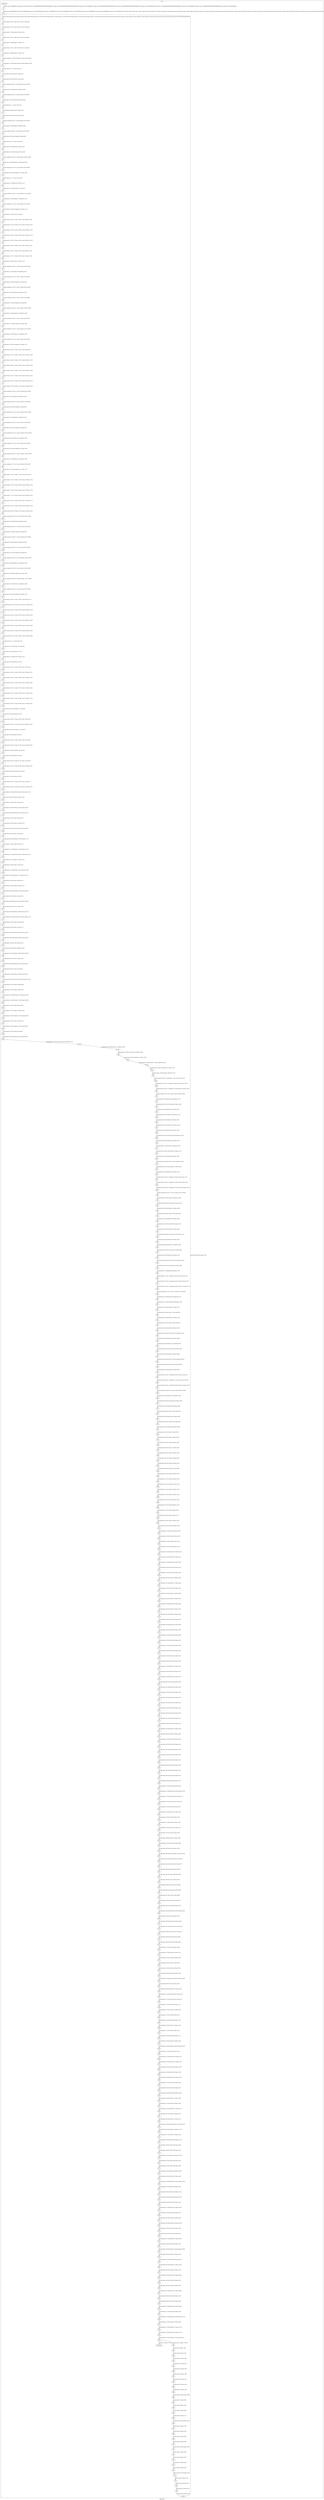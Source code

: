 digraph G {
label="Btor2XCFA";
subgraph cluster_0 {
label="main";
main_init[];
l1[];
l3[];
l4[];
l5[];
l6[];
l7[];
l8[];
l9[];
l10[];
l11[];
l12[];
l13[];
l14[];
l15[];
l16[];
l17[];
l18[];
l19[];
l20[];
l21[];
l22[];
l23[];
l24[];
l25[];
l26[];
l27[];
l28[];
l29[];
l30[];
l31[];
l32[];
l33[];
l34[];
l35[];
l36[];
l37[];
l38[];
l39[];
l40[];
l41[];
l42[];
l43[];
l44[];
l45[];
l46[];
l47[];
l48[];
l49[];
l50[];
l51[];
l52[];
l53[];
l54[];
l55[];
l56[];
l57[];
l58[];
l59[];
l60[];
l61[];
l62[];
l63[];
l64[];
l65[];
l66[];
l67[];
l68[];
l69[];
l70[];
l71[];
l72[];
l73[];
l74[];
l75[];
l76[];
l77[];
l78[];
l79[];
l80[];
l81[];
l82[];
l83[];
l84[];
l85[];
l86[];
l87[];
l88[];
l89[];
l90[];
l91[];
l92[];
l93[];
l94[];
l95[];
l96[];
l97[];
l98[];
l99[];
l100[];
l101[];
l102[];
l103[];
l104[];
l105[];
l106[];
l107[];
l108[];
l109[];
l110[];
l111[];
l112[];
l113[];
l114[];
l115[];
l116[];
l117[];
l118[];
l119[];
l120[];
l121[];
l122[];
l123[];
l124[];
l125[];
l126[];
l127[];
l128[];
l129[];
l130[];
l131[];
l132[];
l133[];
l134[];
l135[];
l136[];
l137[];
l138[];
l139[];
l140[];
l141[];
l142[];
l143[];
l144[];
l145[];
l146[];
l147[];
l148[];
l149[];
l150[];
l151[];
l152[];
l153[];
l154[];
l155[];
l156[];
l157[];
l158[];
l159[];
l160[];
l161[];
l162[];
l163[];
l164[];
l165[];
l166[];
l167[];
l168[];
l169[];
l170[];
l171[];
l172[];
l173[];
l174[];
l175[];
l176[];
l177[];
l178[];
l179[];
l180[];
l181[];
l182[];
l183[];
l184[];
l185[];
l186[];
l187[];
l188[];
l189[];
l190[];
l191[];
l192[];
l193[];
l194[];
l195[];
l196[];
l197[];
l198[];
l199[];
l200[];
l201[];
l202[];
l203[];
l204[];
l205[];
l206[];
l207[];
l208[];
l209[];
l210[];
l211[];
l212[];
l213[];
l214[];
l215[];
l216[];
l217[];
l218[];
l219[];
l220[];
l221[];
l222[];
l223[];
l224[];
l225[];
l226[];
l227[];
l228[];
l229[];
l230[];
l231[];
l232[];
l233[];
l234[];
l235[];
l236[];
l237[];
l238[];
l239[];
l240[];
l241[];
l242[];
l243[];
l244[];
l245[];
l246[];
l247[];
l248[];
l249[];
l250[];
l251[];
l252[];
l253[];
l254[];
l255[];
l256[];
l257[];
l258[];
l259[];
l260[];
l261[];
l262[];
l263[];
l264[];
l265[];
l266[];
l267[];
l268[];
l269[];
l270[];
l271[];
l272[];
l273[];
l274[];
l275[];
l276[];
l277[];
l278[];
l279[];
l280[];
l281[];
l282[];
l283[];
l284[];
l285[];
l286[];
l287[];
l288[];
l289[];
l290[];
l291[];
l292[];
l293[];
l294[];
l295[];
l296[];
l297[];
l298[];
l299[];
l300[];
l301[];
l302[];
l303[];
l304[];
l305[];
l306[];
l307[];
l308[];
l309[];
l310[];
l311[];
l312[];
l313[];
l314[];
l315[];
l316[];
l317[];
l318[];
l319[];
l320[];
l321[];
l322[];
l323[];
l324[];
l325[];
l326[];
l327[];
l328[];
l329[];
l330[];
l331[];
l332[];
l333[];
l334[];
l335[];
l336[];
l337[];
l338[];
l339[];
l340[];
l341[];
l342[];
l343[];
l344[];
l345[];
l346[];
l347[];
l348[];
l349[];
l350[];
l351[];
l352[];
l353[];
l354[];
l355[];
l356[];
l357[];
l358[];
l359[];
l360[];
l361[];
l362[];
l363[];
l364[];
l365[];
l366[];
l367[];
l368[];
l369[];
l370[];
l371[];
l372[];
l373[];
l374[];
l375[];
l376[];
l377[];
l378[];
l379[];
l380[];
l381[];
l382[];
l383[];
l384[];
l385[];
l386[];
l387[];
l388[];
l389[];
l390[];
l391[];
l392[];
l393[];
l394[];
l395[];
l396[];
l397[];
l398[];
l399[];
l400[];
l401[];
l402[];
l403[];
l404[];
l405[];
l406[];
l407[];
l408[];
l409[];
l410[];
l411[];
l412[];
l413[];
l414[];
l415[];
l416[];
l417[];
l418[];
l419[];
l420[];
l421[];
l422[];
l423[];
l424[];
l425[];
l426[];
l427[];
l428[];
l429[];
l430[];
l431[];
l432[];
l433[];
l434[];
l435[];
l436[];
l437[];
l438[];
l439[];
l440[];
l441[];
l442[];
l443[];
l444[];
l445[];
l446[];
l447[];
l448[];
l449[];
l450[];
main_error[];
l451[];
l452[];
l453[];
l454[];
l455[];
l456[];
l457[];
l458[];
l459[];
l460[];
l461[];
l462[];
l463[];
l464[];
l465[];
l466[];
l467[];
l468[];
l469[];
l470[];
l471[];
l472[];
l473[];
l474[];
l475[];
l476[];
l477[];
l478[];
l479[];
l480[];
main_init -> l1 [label="[(assign const_5 #b00000000),(assign const_24 #b0),(assign const_67 #b00000000000000000000000000000001),(assign const_68 #b00000000000000000000000000000000),(assign const_79 #b00000001),(assign const_81 #b000000000000000000000000),(assign const_84 #b00000000000000000000000000000100),(assign const_88 #b00000000),(assign const_155 #b00000000000000000000000000000010),(assign const_158 #b00000010),(assign const_182 #b00000000000000000000000000000011),(assign const_185 #b00000011)] "];
l3 -> l4 [label="[(havoc input_80),(havoc input_90),(havoc input_92),(havoc input_99),(havoc input_101),(havoc input_108),(havoc input_110),(havoc input_117),(havoc input_209),(havoc input_213),(havoc input_216),(havoc input_217),(havoc input_218),(havoc input_219),(havoc input_220),(havoc input_221),(havoc input_231),(havoc input_237),(havoc input_243),(havoc input_249),(havoc input_264),(havoc input_282),(havoc input_300),(havoc input_318)] "];
l4 -> l5 [label="[(assign ternary_69 (ite (= state_33 #b1) const_67 const_68))] "];
l5 -> l6 [label="[(assign ternary_70 (ite (= state_43 #b1) const_67 const_68))] "];
l6 -> l7 [label="[(assign binary_71 (bvadd ternary_69 ternary_70))] "];
l7 -> l8 [label="[(assign ternary_72 (ite (= state_53 #b1) const_67 const_68))] "];
l8 -> l9 [label="[(assign binary_73 (bvadd binary_71 ternary_72))] "];
l9 -> l10 [label="[(assign ternary_74 (ite (= state_63 #b1) const_67 const_68))] "];
l10 -> l11 [label="[(assign binary_75 (bvadd binary_73 ternary_74))] "];
l11 -> l12 [label="[(assign comparison_76 (ite (bvule binary_75 const_67) #b1 #b0))] "];
l12 -> l13 [label="[(assign binary_77 (bvand (bvnot state_65) (bvnot comparison_76)))] "];
l13 -> l14 [label="[(assign binary_82 (++ const_81 state_22))] "];
l14 -> l15 [label="[(assign binary_83 (bvadd const_67 binary_82))] "];
l15 -> l16 [label="[(assign binary_85 (bvsrem binary_83 const_84))] "];
l16 -> l17 [label="[(assign comparison_86 (ite (= const_68 binary_85) #b1 #b0))] "];
l17 -> l18 [label="[(assign binary_87 (bvand input_80 comparison_86))] "];
l18 -> l19 [label="[(assign comparison_89 (ite (= const_88 state_22) #b1 #b0))] "];
l19 -> l20 [label="[(assign binary_91 (bvand comparison_89 input_90))] "];
l20 -> l21 [label="[(assign binary_93 (++ const_81 state_20))] "];
l21 -> l22 [label="[(assign binary_94 (bvadd const_67 binary_93))] "];
l22 -> l23 [label="[(assign binary_95 (bvsrem binary_94 const_84))] "];
l23 -> l24 [label="[(assign comparison_96 (ite (= const_68 binary_95) #b1 #b0))] "];
l24 -> l25 [label="[(assign binary_97 (bvand input_92 comparison_96))] "];
l25 -> l26 [label="[(assign comparison_98 (ite (= const_88 state_20) #b1 #b0))] "];
l26 -> l27 [label="[(assign binary_100 (bvand comparison_98 input_99))] "];
l27 -> l28 [label="[(assign binary_102 (++ const_81 state_18))] "];
l28 -> l29 [label="[(assign binary_103 (bvadd const_67 binary_102))] "];
l29 -> l30 [label="[(assign binary_104 (bvsrem binary_103 const_84))] "];
l30 -> l31 [label="[(assign comparison_105 (ite (= const_68 binary_104) #b1 #b0))] "];
l31 -> l32 [label="[(assign binary_106 (bvand input_101 comparison_105))] "];
l32 -> l33 [label="[(assign comparison_107 (ite (= const_88 state_18) #b1 #b0))] "];
l33 -> l34 [label="[(assign binary_109 (bvand comparison_107 input_108))] "];
l34 -> l35 [label="[(assign binary_111 (++ const_81 state_16))] "];
l35 -> l36 [label="[(assign binary_112 (bvadd const_67 binary_111))] "];
l36 -> l37 [label="[(assign binary_113 (bvsrem binary_112 const_84))] "];
l37 -> l38 [label="[(assign comparison_114 (ite (= const_68 binary_113) #b1 #b0))] "];
l38 -> l39 [label="[(assign binary_115 (bvand input_110 comparison_114))] "];
l39 -> l40 [label="[(assign comparison_116 (ite (= const_88 state_16) #b1 #b0))] "];
l40 -> l41 [label="[(assign binary_118 (bvand comparison_116 input_117))] "];
l41 -> l42 [label="[(assign binary_119 (bvxor const_79 state_6))] "];
l42 -> l43 [label="[(assign ternary_120 (ite (= binary_118 #b1) const_88 binary_119))] "];
l43 -> l44 [label="[(assign ternary_121 (ite (= binary_115 #b1) const_79 ternary_120))] "];
l44 -> l45 [label="[(assign ternary_122 (ite (= binary_109 #b1) const_88 ternary_121))] "];
l45 -> l46 [label="[(assign ternary_123 (ite (= binary_106 #b1) const_79 ternary_122))] "];
l46 -> l47 [label="[(assign ternary_124 (ite (= binary_100 #b1) const_88 ternary_123))] "];
l47 -> l48 [label="[(assign ternary_125 (ite (= binary_97 #b1) const_79 ternary_124))] "];
l48 -> l49 [label="[(assign ternary_126 (ite (= binary_91 #b1) const_88 ternary_125))] "];
l49 -> l50 [label="[(assign ternary_127 (ite (= binary_87 #b1) const_79 ternary_126))] "];
l50 -> l51 [label="[(assign binary_128 (bvxor const_79 ternary_127))] "];
l51 -> l52 [label="[(assign comparison_130 (ite (= const_67 binary_85) #b1 #b0))] "];
l52 -> l53 [label="[(assign binary_131 (bvand input_80 comparison_130))] "];
l53 -> l54 [label="[(assign comparison_132 (ite (= const_79 state_22) #b1 #b0))] "];
l54 -> l55 [label="[(assign binary_133 (bvand comparison_132 input_90))] "];
l55 -> l56 [label="[(assign comparison_134 (ite (= const_67 binary_95) #b1 #b0))] "];
l56 -> l57 [label="[(assign binary_135 (bvand input_92 comparison_134))] "];
l57 -> l58 [label="[(assign comparison_136 (ite (= const_79 state_20) #b1 #b0))] "];
l58 -> l59 [label="[(assign binary_137 (bvand comparison_136 input_99))] "];
l59 -> l60 [label="[(assign comparison_138 (ite (= const_67 binary_104) #b1 #b0))] "];
l60 -> l61 [label="[(assign binary_139 (bvand input_101 comparison_138))] "];
l61 -> l62 [label="[(assign comparison_140 (ite (= const_79 state_18) #b1 #b0))] "];
l62 -> l63 [label="[(assign binary_141 (bvand comparison_140 input_108))] "];
l63 -> l64 [label="[(assign comparison_142 (ite (= const_67 binary_113) #b1 #b0))] "];
l64 -> l65 [label="[(assign binary_143 (bvand input_110 comparison_142))] "];
l65 -> l66 [label="[(assign comparison_144 (ite (= const_79 state_16) #b1 #b0))] "];
l66 -> l67 [label="[(assign binary_145 (bvand comparison_144 input_117))] "];
l67 -> l68 [label="[(assign ternary_146 (ite (= binary_145 #b1) const_88 state_8))] "];
l68 -> l69 [label="[(assign ternary_147 (ite (= binary_143 #b1) const_79 ternary_146))] "];
l69 -> l70 [label="[(assign ternary_148 (ite (= binary_141 #b1) const_88 ternary_147))] "];
l70 -> l71 [label="[(assign ternary_149 (ite (= binary_139 #b1) const_79 ternary_148))] "];
l71 -> l72 [label="[(assign ternary_150 (ite (= binary_137 #b1) const_88 ternary_149))] "];
l72 -> l73 [label="[(assign ternary_151 (ite (= binary_135 #b1) const_79 ternary_150))] "];
l73 -> l74 [label="[(assign ternary_152 (ite (= binary_133 #b1) const_88 ternary_151))] "];
l74 -> l75 [label="[(assign ternary_153 (ite (= binary_131 #b1) const_79 ternary_152))] "];
l75 -> l76 [label="[(assign comparison_156 (ite (= const_155 binary_85) #b1 #b0))] "];
l76 -> l77 [label="[(assign binary_157 (bvand input_80 comparison_156))] "];
l77 -> l78 [label="[(assign comparison_159 (ite (= const_158 state_22) #b1 #b0))] "];
l78 -> l79 [label="[(assign binary_160 (bvand comparison_159 input_90))] "];
l79 -> l80 [label="[(assign comparison_161 (ite (= const_155 binary_95) #b1 #b0))] "];
l80 -> l81 [label="[(assign binary_162 (bvand input_92 comparison_161))] "];
l81 -> l82 [label="[(assign comparison_163 (ite (= const_158 state_20) #b1 #b0))] "];
l82 -> l83 [label="[(assign binary_164 (bvand comparison_163 input_99))] "];
l83 -> l84 [label="[(assign comparison_165 (ite (= const_155 binary_104) #b1 #b0))] "];
l84 -> l85 [label="[(assign binary_166 (bvand input_101 comparison_165))] "];
l85 -> l86 [label="[(assign comparison_167 (ite (= const_158 state_18) #b1 #b0))] "];
l86 -> l87 [label="[(assign binary_168 (bvand comparison_167 input_108))] "];
l87 -> l88 [label="[(assign comparison_169 (ite (= const_155 binary_113) #b1 #b0))] "];
l88 -> l89 [label="[(assign binary_170 (bvand input_110 comparison_169))] "];
l89 -> l90 [label="[(assign comparison_171 (ite (= const_158 state_16) #b1 #b0))] "];
l90 -> l91 [label="[(assign binary_172 (bvand comparison_171 input_117))] "];
l91 -> l92 [label="[(assign ternary_173 (ite (= binary_172 #b1) const_88 state_10))] "];
l92 -> l93 [label="[(assign ternary_174 (ite (= binary_170 #b1) const_79 ternary_173))] "];
l93 -> l94 [label="[(assign ternary_175 (ite (= binary_168 #b1) const_88 ternary_174))] "];
l94 -> l95 [label="[(assign ternary_176 (ite (= binary_166 #b1) const_79 ternary_175))] "];
l95 -> l96 [label="[(assign ternary_177 (ite (= binary_164 #b1) const_88 ternary_176))] "];
l96 -> l97 [label="[(assign ternary_178 (ite (= binary_162 #b1) const_79 ternary_177))] "];
l97 -> l98 [label="[(assign ternary_179 (ite (= binary_160 #b1) const_88 ternary_178))] "];
l98 -> l99 [label="[(assign ternary_180 (ite (= binary_157 #b1) const_79 ternary_179))] "];
l99 -> l100 [label="[(assign comparison_183 (ite (= const_182 binary_85) #b1 #b0))] "];
l100 -> l101 [label="[(assign binary_184 (bvand input_80 comparison_183))] "];
l101 -> l102 [label="[(assign comparison_186 (ite (= const_185 state_22) #b1 #b0))] "];
l102 -> l103 [label="[(assign binary_187 (bvand comparison_186 input_90))] "];
l103 -> l104 [label="[(assign comparison_188 (ite (= const_182 binary_95) #b1 #b0))] "];
l104 -> l105 [label="[(assign binary_189 (bvand input_92 comparison_188))] "];
l105 -> l106 [label="[(assign comparison_190 (ite (= const_185 state_20) #b1 #b0))] "];
l106 -> l107 [label="[(assign binary_191 (bvand comparison_190 input_99))] "];
l107 -> l108 [label="[(assign comparison_192 (ite (= const_182 binary_104) #b1 #b0))] "];
l108 -> l109 [label="[(assign binary_193 (bvand input_101 comparison_192))] "];
l109 -> l110 [label="[(assign comparison_194 (ite (= const_185 state_18) #b1 #b0))] "];
l110 -> l111 [label="[(assign binary_195 (bvand comparison_194 input_108))] "];
l111 -> l112 [label="[(assign comparison_196 (ite (= const_182 binary_113) #b1 #b0))] "];
l112 -> l113 [label="[(assign binary_197 (bvand input_110 comparison_196))] "];
l113 -> l114 [label="[(assign comparison_198 (ite (= const_185 state_16) #b1 #b0))] "];
l114 -> l115 [label="[(assign binary_199 (bvand comparison_198 input_117))] "];
l115 -> l116 [label="[(assign ternary_200 (ite (= binary_199 #b1) const_88 state_12))] "];
l116 -> l117 [label="[(assign ternary_201 (ite (= binary_197 #b1) const_79 ternary_200))] "];
l117 -> l118 [label="[(assign ternary_202 (ite (= binary_195 #b1) const_88 ternary_201))] "];
l118 -> l119 [label="[(assign ternary_203 (ite (= binary_193 #b1) const_79 ternary_202))] "];
l119 -> l120 [label="[(assign ternary_204 (ite (= binary_191 #b1) const_88 ternary_203))] "];
l120 -> l121 [label="[(assign ternary_205 (ite (= binary_189 #b1) const_79 ternary_204))] "];
l121 -> l122 [label="[(assign ternary_206 (ite (= binary_187 #b1) const_88 ternary_205))] "];
l122 -> l123 [label="[(assign ternary_207 (ite (= binary_184 #b1) const_79 ternary_206))] "];
l123 -> l124 [label="[(assign binary_210 (++ const_81 state_14))] "];
l124 -> l125 [label="[(assign binary_211 (bvsub binary_210 const_84))] "];
l125 -> l126 [label="[(assign slice_212 (extract binary_211 0 8))] "];
l126 -> l127 [label="[(assign binary_214 (bvadd const_67 binary_210))] "];
l127 -> l128 [label="[(assign slice_215 (extract binary_214 0 8))] "];
l128 -> l129 [label="[(assign ternary_222 (ite (= input_221 #b1) slice_215 state_14))] "];
l129 -> l130 [label="[(assign ternary_223 (ite (= input_220 #b1) slice_212 ternary_222))] "];
l130 -> l131 [label="[(assign ternary_224 (ite (= input_219 #b1) slice_215 ternary_223))] "];
l131 -> l132 [label="[(assign ternary_225 (ite (= input_218 #b1) slice_212 ternary_224))] "];
l132 -> l133 [label="[(assign ternary_226 (ite (= input_217 #b1) slice_215 ternary_225))] "];
l133 -> l134 [label="[(assign ternary_227 (ite (= input_216 #b1) slice_212 ternary_226))] "];
l134 -> l135 [label="[(assign ternary_228 (ite (= input_213 #b1) slice_215 ternary_227))] "];
l135 -> l136 [label="[(assign ternary_229 (ite (= input_209 #b1) slice_212 ternary_228))] "];
l136 -> l137 [label="[(assign binary_232 (bvsrem binary_111 const_84))] "];
l137 -> l138 [label="[(assign slice_233 (extract binary_232 0 8))] "];
l138 -> l139 [label="[(assign ternary_234 (ite (= input_221 #b1) state_14 state_16))] "];
l139 -> l140 [label="[(assign ternary_235 (ite (= input_231 #b1) slice_233 ternary_234))] "];
l140 -> l141 [label="[(assign binary_238 (bvsrem binary_102 const_84))] "];
l141 -> l142 [label="[(assign slice_239 (extract binary_238 0 8))] "];
l142 -> l143 [label="[(assign ternary_240 (ite (= input_219 #b1) state_14 state_18))] "];
l143 -> l144 [label="[(assign ternary_241 (ite (= input_237 #b1) slice_239 ternary_240))] "];
l144 -> l145 [label="[(assign binary_244 (bvsrem binary_93 const_84))] "];
l145 -> l146 [label="[(assign slice_245 (extract binary_244 0 8))] "];
l146 -> l147 [label="[(assign ternary_246 (ite (= input_217 #b1) state_14 state_20))] "];
l147 -> l148 [label="[(assign ternary_247 (ite (= input_243 #b1) slice_245 ternary_246))] "];
l148 -> l149 [label="[(assign binary_250 (bvsrem binary_82 const_84))] "];
l149 -> l150 [label="[(assign slice_251 (extract binary_250 0 8))] "];
l150 -> l151 [label="[(assign ternary_252 (ite (= input_213 #b1) state_14 state_22))] "];
l151 -> l152 [label="[(assign ternary_253 (ite (= input_249 #b1) slice_251 ternary_252))] "];
l152 -> l153 [label="[(assign binary_255 (bvand (bvnot state_25) (bvnot input_221)))] "];
l153 -> l154 [label="[(assign binary_256 (bvor binary_255 input_110))] "];
l154 -> l155 [label="[(assign binary_258 (bvor state_27 input_221))] "];
l155 -> l156 [label="[(assign binary_259 (bvand binary_258 (bvnot input_220)))] "];
l156 -> l157 [label="[(assign binary_260 (bvand binary_259 (bvnot input_231)))] "];
l157 -> l158 [label="[(assign binary_262 (bvor state_29 input_220))] "];
l158 -> l159 [label="[(assign binary_263 (bvor binary_262 input_231))] "];
l159 -> l160 [label="[(assign binary_265 (bvand binary_263 (bvnot input_264)))] "];
l160 -> l161 [label="[(assign binary_267 (bvor state_31 input_264))] "];
l161 -> l162 [label="[(assign binary_268 (bvand binary_267 (bvnot input_117)))] "];
l162 -> l163 [label="[(assign binary_270 (bvor state_33 input_117))] "];
l163 -> l164 [label="[(assign binary_271 (bvand binary_270 (bvnot input_110)))] "];
l164 -> l165 [label="[(assign binary_273 (bvand (bvnot state_35) (bvnot input_219)))] "];
l165 -> l166 [label="[(assign binary_274 (bvor binary_273 input_101))] "];
l166 -> l167 [label="[(assign binary_276 (bvor state_37 input_219))] "];
l167 -> l168 [label="[(assign binary_277 (bvand binary_276 (bvnot input_218)))] "];
l168 -> l169 [label="[(assign binary_278 (bvand binary_277 (bvnot input_237)))] "];
l169 -> l170 [label="[(assign binary_280 (bvor state_39 input_218))] "];
l170 -> l171 [label="[(assign binary_281 (bvor binary_280 input_237))] "];
l171 -> l172 [label="[(assign binary_283 (bvand binary_281 (bvnot input_282)))] "];
l172 -> l173 [label="[(assign binary_285 (bvor state_41 input_282))] "];
l173 -> l174 [label="[(assign binary_286 (bvand binary_285 (bvnot input_108)))] "];
l174 -> l175 [label="[(assign binary_288 (bvor state_43 input_108))] "];
l175 -> l176 [label="[(assign binary_289 (bvand binary_288 (bvnot input_101)))] "];
l176 -> l177 [label="[(assign binary_291 (bvand (bvnot state_45) (bvnot input_217)))] "];
l177 -> l178 [label="[(assign binary_292 (bvor binary_291 input_92))] "];
l178 -> l179 [label="[(assign binary_294 (bvor state_47 input_217))] "];
l179 -> l180 [label="[(assign binary_295 (bvand binary_294 (bvnot input_216)))] "];
l180 -> l181 [label="[(assign binary_296 (bvand binary_295 (bvnot input_243)))] "];
l181 -> l182 [label="[(assign binary_298 (bvor state_49 input_216))] "];
l182 -> l183 [label="[(assign binary_299 (bvor binary_298 input_243))] "];
l183 -> l184 [label="[(assign binary_301 (bvand binary_299 (bvnot input_300)))] "];
l184 -> l185 [label="[(assign binary_303 (bvor state_51 input_300))] "];
l185 -> l186 [label="[(assign binary_304 (bvand binary_303 (bvnot input_99)))] "];
l186 -> l187 [label="[(assign binary_306 (bvor state_53 input_99))] "];
l187 -> l188 [label="[(assign binary_307 (bvand binary_306 (bvnot input_92)))] "];
l188 -> l189 [label="[(assign binary_309 (bvand (bvnot state_55) (bvnot input_213)))] "];
l189 -> l190 [label="[(assign binary_310 (bvor binary_309 input_80))] "];
l190 -> l191 [label="[(assign binary_312 (bvor state_57 input_213))] "];
l191 -> l192 [label="[(assign binary_313 (bvand binary_312 (bvnot input_209)))] "];
l192 -> l193 [label="[(assign binary_314 (bvand binary_313 (bvnot input_249)))] "];
l193 -> l194 [label="[(assign binary_316 (bvor state_59 input_209))] "];
l194 -> l195 [label="[(assign binary_317 (bvor binary_316 input_249))] "];
l195 -> l196 [label="[(assign binary_319 (bvand binary_317 (bvnot input_318)))] "];
l196 -> l197 [label="[(assign binary_321 (bvor state_61 input_318))] "];
l197 -> l198 [label="[(assign binary_322 (bvand binary_321 (bvnot input_90)))] "];
l198 -> l199 [label="[(assign binary_324 (bvor state_63 input_90))] "];
l199 -> l200 [label="[(assign binary_325 (bvand binary_324 (bvnot input_80)))] "];
l200 -> l201 [label="[(assign binary_327 (bvor (bvnot state_25) (bvnot input_221)))] "];
l201 -> l202 [label="[(assign binary_328 (bvand state_27 comparison_198))] "];
l202 -> l203 [label="[(assign binary_329 (bvor (bvnot input_220) binary_328))] "];
l203 -> l204 [label="[(assign binary_330 (bvand binary_327 binary_329))] "];
l204 -> l205 [label="[(assign binary_331 (bvand state_27 (bvnot comparison_198)))] "];
l205 -> l206 [label="[(assign binary_332 (bvor (bvnot input_231) binary_331))] "];
l206 -> l207 [label="[(assign binary_333 (bvand binary_330 binary_332))] "];
l207 -> l208 [label="[(assign ternary_334 (ite (= comparison_171 #b1) state_10 state_12))] "];
l208 -> l209 [label="[(assign ternary_335 (ite (= comparison_144 #b1) state_8 ternary_334))] "];
l209 -> l210 [label="[(assign ternary_336 (ite (= comparison_116 #b1) binary_119 ternary_335))] "];
l210 -> l211 [label="[(assign comparison_337 (ite (= const_79 ternary_336) #b1 #b0))] "];
l211 -> l212 [label="[(assign binary_338 (bvand state_29 comparison_337))] "];
l212 -> l213 [label="[(assign binary_339 (bvor (bvnot input_264) binary_338))] "];
l213 -> l214 [label="[(assign binary_340 (bvand binary_333 binary_339))] "];
l214 -> l215 [label="[(assign binary_341 (bvor state_31 (bvnot input_117)))] "];
l215 -> l216 [label="[(assign binary_342 (bvand binary_340 binary_341))] "];
l216 -> l217 [label="[(assign binary_343 (bvor state_33 (bvnot input_110)))] "];
l217 -> l218 [label="[(assign binary_344 (bvand binary_342 binary_343))] "];
l218 -> l219 [label="[(assign binary_345 (bvor (bvnot state_35) (bvnot input_219)))] "];
l219 -> l220 [label="[(assign binary_346 (bvand binary_344 binary_345))] "];
l220 -> l221 [label="[(assign binary_347 (bvand state_37 comparison_194))] "];
l221 -> l222 [label="[(assign binary_348 (bvor (bvnot input_218) binary_347))] "];
l222 -> l223 [label="[(assign binary_349 (bvand binary_346 binary_348))] "];
l223 -> l224 [label="[(assign binary_350 (bvand state_37 (bvnot comparison_194)))] "];
l224 -> l225 [label="[(assign binary_351 (bvor (bvnot input_237) binary_350))] "];
l225 -> l226 [label="[(assign binary_352 (bvand binary_349 binary_351))] "];
l226 -> l227 [label="[(assign ternary_353 (ite (= comparison_167 #b1) state_10 state_12))] "];
l227 -> l228 [label="[(assign ternary_354 (ite (= comparison_140 #b1) state_8 ternary_353))] "];
l228 -> l229 [label="[(assign ternary_355 (ite (= comparison_107 #b1) binary_119 ternary_354))] "];
l229 -> l230 [label="[(assign comparison_356 (ite (= const_79 ternary_355) #b1 #b0))] "];
l230 -> l231 [label="[(assign binary_357 (bvand state_39 comparison_356))] "];
l231 -> l232 [label="[(assign binary_358 (bvor (bvnot input_282) binary_357))] "];
l232 -> l233 [label="[(assign binary_359 (bvand binary_352 binary_358))] "];
l233 -> l234 [label="[(assign binary_360 (bvor state_41 (bvnot input_108)))] "];
l234 -> l235 [label="[(assign binary_361 (bvand binary_359 binary_360))] "];
l235 -> l236 [label="[(assign binary_362 (bvor state_43 (bvnot input_101)))] "];
l236 -> l237 [label="[(assign binary_363 (bvand binary_361 binary_362))] "];
l237 -> l238 [label="[(assign binary_364 (bvor (bvnot state_45) (bvnot input_217)))] "];
l238 -> l239 [label="[(assign binary_365 (bvand binary_363 binary_364))] "];
l239 -> l240 [label="[(assign binary_366 (bvand state_47 comparison_190))] "];
l240 -> l241 [label="[(assign binary_367 (bvor (bvnot input_216) binary_366))] "];
l241 -> l242 [label="[(assign binary_368 (bvand binary_365 binary_367))] "];
l242 -> l243 [label="[(assign binary_369 (bvand state_47 (bvnot comparison_190)))] "];
l243 -> l244 [label="[(assign binary_370 (bvor (bvnot input_243) binary_369))] "];
l244 -> l245 [label="[(assign binary_371 (bvand binary_368 binary_370))] "];
l245 -> l246 [label="[(assign ternary_372 (ite (= comparison_163 #b1) state_10 state_12))] "];
l246 -> l247 [label="[(assign ternary_373 (ite (= comparison_136 #b1) state_8 ternary_372))] "];
l247 -> l248 [label="[(assign ternary_374 (ite (= comparison_98 #b1) binary_119 ternary_373))] "];
l248 -> l249 [label="[(assign comparison_375 (ite (= const_79 ternary_374) #b1 #b0))] "];
l249 -> l250 [label="[(assign binary_376 (bvand state_49 comparison_375))] "];
l250 -> l251 [label="[(assign binary_377 (bvor (bvnot input_300) binary_376))] "];
l251 -> l252 [label="[(assign binary_378 (bvand binary_371 binary_377))] "];
l252 -> l253 [label="[(assign binary_379 (bvor state_51 (bvnot input_99)))] "];
l253 -> l254 [label="[(assign binary_380 (bvand binary_378 binary_379))] "];
l254 -> l255 [label="[(assign binary_381 (bvor state_53 (bvnot input_92)))] "];
l255 -> l256 [label="[(assign binary_382 (bvand binary_380 binary_381))] "];
l256 -> l257 [label="[(assign binary_383 (bvor (bvnot state_55) (bvnot input_213)))] "];
l257 -> l258 [label="[(assign binary_384 (bvand binary_382 binary_383))] "];
l258 -> l259 [label="[(assign binary_385 (bvand state_57 comparison_186))] "];
l259 -> l260 [label="[(assign binary_386 (bvor (bvnot input_209) binary_385))] "];
l260 -> l261 [label="[(assign binary_387 (bvand binary_384 binary_386))] "];
l261 -> l262 [label="[(assign binary_388 (bvand state_57 (bvnot comparison_186)))] "];
l262 -> l263 [label="[(assign binary_389 (bvor (bvnot input_249) binary_388))] "];
l263 -> l264 [label="[(assign binary_390 (bvand binary_387 binary_389))] "];
l264 -> l265 [label="[(assign ternary_391 (ite (= comparison_159 #b1) state_10 state_12))] "];
l265 -> l266 [label="[(assign ternary_392 (ite (= comparison_132 #b1) state_8 ternary_391))] "];
l266 -> l267 [label="[(assign ternary_393 (ite (= comparison_89 #b1) binary_119 ternary_392))] "];
l267 -> l268 [label="[(assign comparison_394 (ite (= const_79 ternary_393) #b1 #b0))] "];
l268 -> l269 [label="[(assign binary_395 (bvand state_59 comparison_394))] "];
l269 -> l270 [label="[(assign binary_396 (bvor (bvnot input_318) binary_395))] "];
l270 -> l271 [label="[(assign binary_397 (bvand binary_390 binary_396))] "];
l271 -> l272 [label="[(assign binary_398 (bvor state_61 (bvnot input_90)))] "];
l272 -> l273 [label="[(assign binary_399 (bvand binary_397 binary_398))] "];
l273 -> l274 [label="[(assign binary_400 (bvor state_63 (bvnot input_80)))] "];
l274 -> l275 [label="[(assign binary_401 (bvand binary_399 binary_400))] "];
l275 -> l276 [label="[(assign binary_402 (bvor input_221 input_220))] "];
l276 -> l277 [label="[(assign binary_403 (bvor input_231 binary_402))] "];
l277 -> l278 [label="[(assign binary_404 (bvor input_264 binary_403))] "];
l278 -> l279 [label="[(assign binary_405 (bvor input_117 binary_404))] "];
l279 -> l280 [label="[(assign binary_406 (bvor input_110 binary_405))] "];
l280 -> l281 [label="[(assign binary_407 (bvor input_219 binary_406))] "];
l281 -> l282 [label="[(assign binary_408 (bvor input_218 binary_407))] "];
l282 -> l283 [label="[(assign binary_409 (bvor input_237 binary_408))] "];
l283 -> l284 [label="[(assign binary_410 (bvor input_282 binary_409))] "];
l284 -> l285 [label="[(assign binary_411 (bvor input_108 binary_410))] "];
l285 -> l286 [label="[(assign binary_412 (bvor input_101 binary_411))] "];
l286 -> l287 [label="[(assign binary_413 (bvor input_217 binary_412))] "];
l287 -> l288 [label="[(assign binary_414 (bvor input_216 binary_413))] "];
l288 -> l289 [label="[(assign binary_415 (bvor input_243 binary_414))] "];
l289 -> l290 [label="[(assign binary_416 (bvor input_300 binary_415))] "];
l290 -> l291 [label="[(assign binary_417 (bvor input_99 binary_416))] "];
l291 -> l292 [label="[(assign binary_418 (bvor input_92 binary_417))] "];
l292 -> l293 [label="[(assign binary_419 (bvor input_213 binary_418))] "];
l293 -> l294 [label="[(assign binary_420 (bvor input_209 binary_419))] "];
l294 -> l295 [label="[(assign binary_421 (bvor input_249 binary_420))] "];
l295 -> l296 [label="[(assign binary_422 (bvor input_318 binary_421))] "];
l296 -> l297 [label="[(assign binary_423 (bvor input_90 binary_422))] "];
l297 -> l298 [label="[(assign binary_424 (bvor input_80 binary_423))] "];
l298 -> l299 [label="[(assign binary_425 (bvand binary_401 binary_424))] "];
l299 -> l300 [label="[(assign binary_426 (bvand input_221 input_220))] "];
l300 -> l301 [label="[(assign binary_427 (bvand input_231 binary_402))] "];
l301 -> l302 [label="[(assign binary_428 (bvor binary_426 binary_427))] "];
l302 -> l303 [label="[(assign binary_429 (bvand input_264 binary_403))] "];
l303 -> l304 [label="[(assign binary_430 (bvor binary_428 binary_429))] "];
l304 -> l305 [label="[(assign binary_431 (bvand input_117 binary_404))] "];
l305 -> l306 [label="[(assign binary_432 (bvor binary_430 binary_431))] "];
l306 -> l307 [label="[(assign binary_433 (bvand input_110 binary_405))] "];
l307 -> l308 [label="[(assign binary_434 (bvor binary_432 binary_433))] "];
l308 -> l309 [label="[(assign binary_435 (bvand input_219 binary_406))] "];
l309 -> l310 [label="[(assign binary_436 (bvor binary_434 binary_435))] "];
l310 -> l311 [label="[(assign binary_437 (bvand input_218 binary_407))] "];
l311 -> l312 [label="[(assign binary_438 (bvor binary_436 binary_437))] "];
l312 -> l313 [label="[(assign binary_439 (bvand input_237 binary_408))] "];
l313 -> l314 [label="[(assign binary_440 (bvor binary_438 binary_439))] "];
l314 -> l315 [label="[(assign binary_441 (bvand input_282 binary_409))] "];
l315 -> l316 [label="[(assign binary_442 (bvor binary_440 binary_441))] "];
l316 -> l317 [label="[(assign binary_443 (bvand input_108 binary_410))] "];
l317 -> l318 [label="[(assign binary_444 (bvor binary_442 binary_443))] "];
l318 -> l319 [label="[(assign binary_445 (bvand input_101 binary_411))] "];
l319 -> l320 [label="[(assign binary_446 (bvor binary_444 binary_445))] "];
l320 -> l321 [label="[(assign binary_447 (bvand input_217 binary_412))] "];
l321 -> l322 [label="[(assign binary_448 (bvor binary_446 binary_447))] "];
l322 -> l323 [label="[(assign binary_449 (bvand input_216 binary_413))] "];
l323 -> l324 [label="[(assign binary_450 (bvor binary_448 binary_449))] "];
l324 -> l325 [label="[(assign binary_451 (bvand input_243 binary_414))] "];
l325 -> l326 [label="[(assign binary_452 (bvor binary_450 binary_451))] "];
l326 -> l327 [label="[(assign binary_453 (bvand input_300 binary_415))] "];
l327 -> l328 [label="[(assign binary_454 (bvor binary_452 binary_453))] "];
l328 -> l329 [label="[(assign binary_455 (bvand input_99 binary_416))] "];
l329 -> l330 [label="[(assign binary_456 (bvor binary_454 binary_455))] "];
l330 -> l331 [label="[(assign binary_457 (bvand input_92 binary_417))] "];
l331 -> l332 [label="[(assign binary_458 (bvor binary_456 binary_457))] "];
l332 -> l333 [label="[(assign binary_459 (bvand input_213 binary_418))] "];
l333 -> l334 [label="[(assign binary_460 (bvor binary_458 binary_459))] "];
l334 -> l335 [label="[(assign binary_461 (bvand input_209 binary_419))] "];
l335 -> l336 [label="[(assign binary_462 (bvor binary_460 binary_461))] "];
l336 -> l337 [label="[(assign binary_463 (bvand input_249 binary_420))] "];
l337 -> l338 [label="[(assign binary_464 (bvor binary_462 binary_463))] "];
l338 -> l339 [label="[(assign binary_465 (bvand input_318 binary_421))] "];
l339 -> l340 [label="[(assign binary_466 (bvor binary_464 binary_465))] "];
l340 -> l341 [label="[(assign binary_467 (bvand input_90 binary_422))] "];
l341 -> l342 [label="[(assign binary_468 (bvor binary_466 binary_467))] "];
l342 -> l343 [label="[(assign binary_469 (bvand input_80 binary_423))] "];
l343 -> l344 [label="[(assign binary_470 (bvor binary_468 binary_469))] "];
l344 -> l345 [label="[(assign binary_471 (bvand binary_425 (bvnot binary_470)))] "];
l345 -> l346 [label="[(assign binary_472 (bvand (bvnot state_25) state_27))] "];
l346 -> l347 [label="[(assign binary_473 (bvor (bvnot state_25) state_27))] "];
l347 -> l348 [label="[(assign binary_474 (bvand state_29 binary_473))] "];
l348 -> l349 [label="[(assign binary_475 (bvor binary_472 binary_474))] "];
l349 -> l350 [label="[(assign binary_476 (bvor state_29 binary_473))] "];
l350 -> l351 [label="[(assign binary_477 (bvand state_31 binary_476))] "];
l351 -> l352 [label="[(assign binary_478 (bvor binary_475 binary_477))] "];
l352 -> l353 [label="[(assign binary_479 (bvor state_31 binary_476))] "];
l353 -> l354 [label="[(assign binary_480 (bvand state_33 binary_479))] "];
l354 -> l355 [label="[(assign binary_481 (bvor binary_478 binary_480))] "];
l355 -> l356 [label="[(assign binary_482 (bvor state_33 binary_479))] "];
l356 -> l357 [label="[(assign binary_483 (bvand (bvnot binary_481) binary_482))] "];
l357 -> l358 [label="[(assign binary_484 (bvand (bvnot state_35) state_37))] "];
l358 -> l359 [label="[(assign binary_485 (bvor (bvnot state_35) state_37))] "];
l359 -> l360 [label="[(assign binary_486 (bvand state_39 binary_485))] "];
l360 -> l361 [label="[(assign binary_487 (bvor binary_484 binary_486))] "];
l361 -> l362 [label="[(assign binary_488 (bvor state_39 binary_485))] "];
l362 -> l363 [label="[(assign binary_489 (bvand state_41 binary_488))] "];
l363 -> l364 [label="[(assign binary_490 (bvor binary_487 binary_489))] "];
l364 -> l365 [label="[(assign binary_491 (bvor state_41 binary_488))] "];
l365 -> l366 [label="[(assign binary_492 (bvand state_43 binary_491))] "];
l366 -> l367 [label="[(assign binary_493 (bvor binary_490 binary_492))] "];
l367 -> l368 [label="[(assign binary_494 (bvand binary_483 (bvnot binary_493)))] "];
l368 -> l369 [label="[(assign binary_495 (bvor state_43 binary_491))] "];
l369 -> l370 [label="[(assign binary_496 (bvand binary_494 binary_495))] "];
l370 -> l371 [label="[(assign binary_497 (bvand (bvnot state_45) state_47))] "];
l371 -> l372 [label="[(assign binary_498 (bvor (bvnot state_45) state_47))] "];
l372 -> l373 [label="[(assign binary_499 (bvand state_49 binary_498))] "];
l373 -> l374 [label="[(assign binary_500 (bvor binary_497 binary_499))] "];
l374 -> l375 [label="[(assign binary_501 (bvor state_49 binary_498))] "];
l375 -> l376 [label="[(assign binary_502 (bvand state_51 binary_501))] "];
l376 -> l377 [label="[(assign binary_503 (bvor binary_500 binary_502))] "];
l377 -> l378 [label="[(assign binary_504 (bvor state_51 binary_501))] "];
l378 -> l379 [label="[(assign binary_505 (bvand state_53 binary_504))] "];
l379 -> l380 [label="[(assign binary_506 (bvor binary_503 binary_505))] "];
l380 -> l381 [label="[(assign binary_507 (bvand binary_496 (bvnot binary_506)))] "];
l381 -> l382 [label="[(assign binary_508 (bvor state_53 binary_504))] "];
l382 -> l383 [label="[(assign binary_509 (bvand binary_507 binary_508))] "];
l383 -> l384 [label="[(assign binary_510 (bvand (bvnot state_55) state_57))] "];
l384 -> l385 [label="[(assign binary_511 (bvor (bvnot state_55) state_57))] "];
l385 -> l386 [label="[(assign binary_512 (bvand state_59 binary_511))] "];
l386 -> l387 [label="[(assign binary_513 (bvor binary_510 binary_512))] "];
l387 -> l388 [label="[(assign binary_514 (bvor state_59 binary_511))] "];
l388 -> l389 [label="[(assign binary_515 (bvand state_61 binary_514))] "];
l389 -> l390 [label="[(assign binary_516 (bvor binary_513 binary_515))] "];
l390 -> l391 [label="[(assign binary_517 (bvor state_61 binary_514))] "];
l391 -> l392 [label="[(assign binary_518 (bvand state_63 binary_517))] "];
l392 -> l393 [label="[(assign binary_519 (bvor binary_516 binary_518))] "];
l393 -> l394 [label="[(assign binary_520 (bvand binary_509 (bvnot binary_519)))] "];
l394 -> l395 [label="[(assign binary_521 (bvor state_63 binary_517))] "];
l395 -> l396 [label="[(assign binary_522 (bvand binary_520 binary_521))] "];
l396 -> l397 [label="[(assign binary_523 (bvand binary_471 binary_522))] "];
l397 -> l398 [label="[(assign binary_524 (bvand binary_260 binary_256))] "];
l398 -> l399 [label="[(assign binary_525 (bvor binary_260 binary_256))] "];
l399 -> l400 [label="[(assign binary_526 (bvand binary_265 binary_525))] "];
l400 -> l401 [label="[(assign binary_527 (bvor binary_524 binary_526))] "];
l401 -> l402 [label="[(assign binary_528 (bvor binary_265 binary_525))] "];
l402 -> l403 [label="[(assign binary_529 (bvand binary_268 binary_528))] "];
l403 -> l404 [label="[(assign binary_530 (bvor binary_527 binary_529))] "];
l404 -> l405 [label="[(assign binary_531 (bvor binary_268 binary_528))] "];
l405 -> l406 [label="[(assign binary_532 (bvand binary_271 binary_531))] "];
l406 -> l407 [label="[(assign binary_533 (bvor binary_530 binary_532))] "];
l407 -> l408 [label="[(assign binary_534 (bvor binary_271 binary_531))] "];
l408 -> l409 [label="[(assign binary_535 (bvand (bvnot binary_533) binary_534))] "];
l409 -> l410 [label="[(assign binary_536 (bvand binary_278 binary_274))] "];
l410 -> l411 [label="[(assign binary_537 (bvor binary_278 binary_274))] "];
l411 -> l412 [label="[(assign binary_538 (bvand binary_283 binary_537))] "];
l412 -> l413 [label="[(assign binary_539 (bvor binary_536 binary_538))] "];
l413 -> l414 [label="[(assign binary_540 (bvor binary_283 binary_537))] "];
l414 -> l415 [label="[(assign binary_541 (bvand binary_286 binary_540))] "];
l415 -> l416 [label="[(assign binary_542 (bvor binary_539 binary_541))] "];
l416 -> l417 [label="[(assign binary_543 (bvor binary_286 binary_540))] "];
l417 -> l418 [label="[(assign binary_544 (bvand binary_289 binary_543))] "];
l418 -> l419 [label="[(assign binary_545 (bvor binary_542 binary_544))] "];
l419 -> l420 [label="[(assign binary_546 (bvand binary_535 (bvnot binary_545)))] "];
l420 -> l421 [label="[(assign binary_547 (bvor binary_289 binary_543))] "];
l421 -> l422 [label="[(assign binary_548 (bvand binary_546 binary_547))] "];
l422 -> l423 [label="[(assign binary_549 (bvand binary_296 binary_292))] "];
l423 -> l424 [label="[(assign binary_550 (bvor binary_296 binary_292))] "];
l424 -> l425 [label="[(assign binary_551 (bvand binary_301 binary_550))] "];
l425 -> l426 [label="[(assign binary_552 (bvor binary_549 binary_551))] "];
l426 -> l427 [label="[(assign binary_553 (bvor binary_301 binary_550))] "];
l427 -> l428 [label="[(assign binary_554 (bvand binary_304 binary_553))] "];
l428 -> l429 [label="[(assign binary_555 (bvor binary_552 binary_554))] "];
l429 -> l430 [label="[(assign binary_556 (bvor binary_304 binary_553))] "];
l430 -> l431 [label="[(assign binary_557 (bvand binary_307 binary_556))] "];
l431 -> l432 [label="[(assign binary_558 (bvor binary_555 binary_557))] "];
l432 -> l433 [label="[(assign binary_559 (bvand binary_548 (bvnot binary_558)))] "];
l433 -> l434 [label="[(assign binary_560 (bvor binary_307 binary_556))] "];
l434 -> l435 [label="[(assign binary_561 (bvand binary_559 binary_560))] "];
l435 -> l436 [label="[(assign binary_562 (bvand binary_314 binary_310))] "];
l436 -> l437 [label="[(assign binary_563 (bvor binary_314 binary_310))] "];
l437 -> l438 [label="[(assign binary_564 (bvand binary_319 binary_563))] "];
l438 -> l439 [label="[(assign binary_565 (bvor binary_562 binary_564))] "];
l439 -> l440 [label="[(assign binary_566 (bvor binary_319 binary_563))] "];
l440 -> l441 [label="[(assign binary_567 (bvand binary_322 binary_566))] "];
l441 -> l442 [label="[(assign binary_568 (bvor binary_565 binary_567))] "];
l442 -> l443 [label="[(assign binary_569 (bvor binary_322 binary_566))] "];
l443 -> l444 [label="[(assign binary_570 (bvand binary_325 binary_569))] "];
l444 -> l445 [label="[(assign binary_571 (bvor binary_568 binary_570))] "];
l445 -> l446 [label="[(assign binary_572 (bvand binary_561 (bvnot binary_571)))] "];
l446 -> l447 [label="[(assign binary_573 (bvor binary_325 binary_569))] "];
l447 -> l448 [label="[(assign binary_574 (bvand binary_572 binary_573))] "];
l448 -> l449 [label="[(assign binary_575 (bvand binary_523 binary_574))] "];
l449 -> l450 [label="[(assign binary_576 (bvand binary_575 (bvnot state_65)))] "];
l450 -> main_error [label="[(assume (= binary_77 #b1))] "];
l450 -> l451 [label="[(assume (not (= binary_77 #b1)))] "];
l451 -> l452 [label="[(assign state_6 binary_128)] "];
l452 -> l453 [label="[(assign state_8 ternary_153)] "];
l453 -> l454 [label="[(assign state_10 ternary_180)] "];
l454 -> l455 [label="[(assign state_12 ternary_207)] "];
l455 -> l456 [label="[(assign state_14 ternary_229)] "];
l456 -> l457 [label="[(assign state_16 ternary_235)] "];
l457 -> l458 [label="[(assign state_18 ternary_241)] "];
l458 -> l459 [label="[(assign state_20 ternary_247)] "];
l459 -> l460 [label="[(assign state_22 ternary_253)] "];
l460 -> l461 [label="[(assign state_25 (bvnot binary_256))] "];
l461 -> l462 [label="[(assign state_27 binary_260)] "];
l462 -> l463 [label="[(assign state_29 binary_265)] "];
l463 -> l464 [label="[(assign state_31 binary_268)] "];
l464 -> l465 [label="[(assign state_33 binary_271)] "];
l465 -> l466 [label="[(assign state_35 (bvnot binary_274))] "];
l466 -> l467 [label="[(assign state_37 binary_278)] "];
l467 -> l468 [label="[(assign state_39 binary_283)] "];
l468 -> l469 [label="[(assign state_41 binary_286)] "];
l469 -> l470 [label="[(assign state_43 binary_289)] "];
l470 -> l471 [label="[(assign state_45 (bvnot binary_292))] "];
l471 -> l472 [label="[(assign state_47 binary_296)] "];
l472 -> l473 [label="[(assign state_49 binary_301)] "];
l473 -> l474 [label="[(assign state_51 binary_304)] "];
l474 -> l475 [label="[(assign state_53 binary_307)] "];
l475 -> l476 [label="[(assign state_55 (bvnot binary_310))] "];
l476 -> l477 [label="[(assign state_57 binary_314)] "];
l477 -> l478 [label="[(assign state_59 binary_319)] "];
l478 -> l479 [label="[(assign state_61 binary_322)] "];
l479 -> l480 [label="[(assign state_63 binary_325)] "];
l480 -> l3 [label="[(assign state_65 (bvnot binary_576))] "];
l1 -> l3 [label="[(assign state_6 #b00000000),(assign state_8 #b00000000),(assign state_10 #b00000000),(assign state_12 #b00000000),(assign state_14 #b00000000),(assign state_16 #b00000000),(assign state_18 #b00000000),(assign state_20 #b00000000),(assign state_22 #b00000000),(assign state_25 #b0),(assign state_27 #b0),(assign state_29 #b0),(assign state_31 #b0),(assign state_33 #b0),(assign state_35 #b0),(assign state_37 #b0),(assign state_39 #b0),(assign state_41 #b0),(assign state_43 #b0),(assign state_45 #b0),(assign state_47 #b0),(assign state_49 #b0),(assign state_51 #b0),(assign state_53 #b0),(assign state_55 #b0),(assign state_57 #b0),(assign state_59 #b0),(assign state_61 #b0),(assign state_63 #b0),(assign state_65 #b0)] "];

}
}
